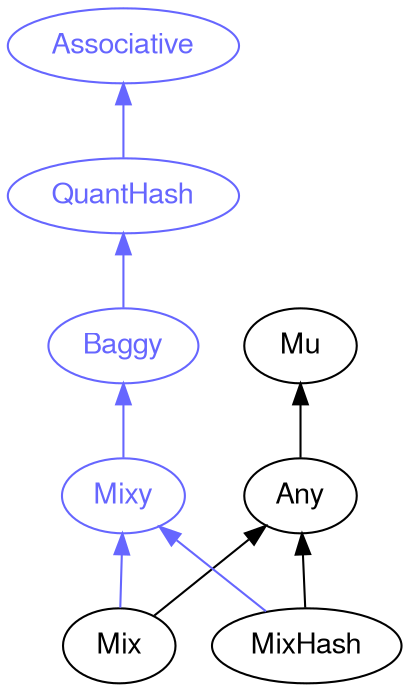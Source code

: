 digraph "perl6-type-graph" {
    rankdir=BT;
    splines=polyline;
    overlap=false; 
    // Types
    "Mixy" [color="#6666FF", fontcolor="#6666FF", href="/type/Mixy", fontname="FreeSans"];
    "Associative" [color="#6666FF", fontcolor="#6666FF", href="/type/Associative", fontname="FreeSans"];
    "QuantHash" [color="#6666FF", fontcolor="#6666FF", href="/type/QuantHash", fontname="FreeSans"];
    "Baggy" [color="#6666FF", fontcolor="#6666FF", href="/type/Baggy", fontname="FreeSans"];
    "Mu" [color="#000000", fontcolor="#000000", href="/type/Mu", fontname="FreeSans"];
    "Any" [color="#000000", fontcolor="#000000", href="/type/Any", fontname="FreeSans"];
    "Mix" [color="#000000", fontcolor="#000000", href="/type/Mix", fontname="FreeSans"];
    "MixHash" [color="#000000", fontcolor="#000000", href="/type/MixHash", fontname="FreeSans"];

    // Superclasses
    "Any" -> "Mu" [color="#000000"];
    "Mix" -> "Any" [color="#000000"];
    "MixHash" -> "Any" [color="#000000"];

    // Roles
    "Mixy" -> "Baggy" [color="#6666FF"];
    "QuantHash" -> "Associative" [color="#6666FF"];
    "Baggy" -> "QuantHash" [color="#6666FF"];
    "Mix" -> "Mixy" [color="#6666FF"];
    "MixHash" -> "Mixy" [color="#6666FF"];
}
